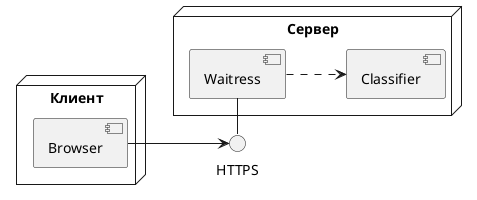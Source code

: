 @startuml
'physical_view_1'

left to right direction
skinparam monochrome true
skinparam handwritten false
skinparam shadowing false

node Клиент as client {
  [Browser]
}

node Сервер as server {
  [Waitress]
  [Classifier]
}

[Browser] --> HTTPS
HTTPS - [Waitress]
[Waitress] ..> [Classifier]

@enduml